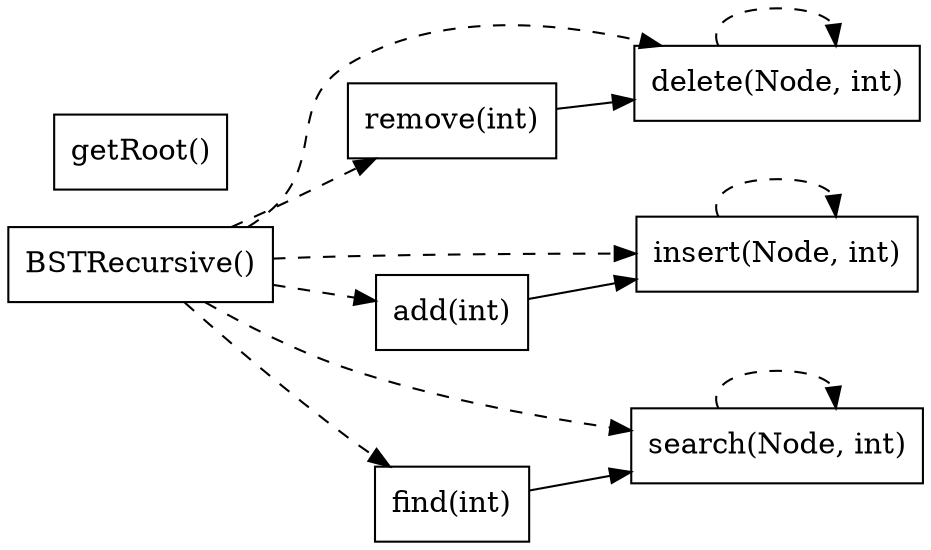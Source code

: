 digraph BSTRecursiveCallGraph {
    rankdir=LR;
    node [shape=box];

    // Methods
    BSTRecursive [label="BSTRecursive()"];
    getRoot [label="getRoot()"];
    delete [label="delete(Node, int)"];
    insert [label="insert(Node, int)"];
    search [label="search(Node, int)"];
    add [label="add(int)"];
    remove [label="remove(int)"];
    find [label="find(int)"];

    // Calls
    BSTRecursive -> delete [style=dashed];
    BSTRecursive -> insert [style=dashed];
    BSTRecursive -> search [style=dashed];
    BSTRecursive -> add [style=dashed];
    BSTRecursive -> remove [style=dashed];
    BSTRecursive -> find [style=dashed];

    add -> insert;
    remove -> delete;
    find -> search;

    delete -> delete [style=dashed];
    insert -> insert [style=dashed];
    search -> search [style=dashed];
}

